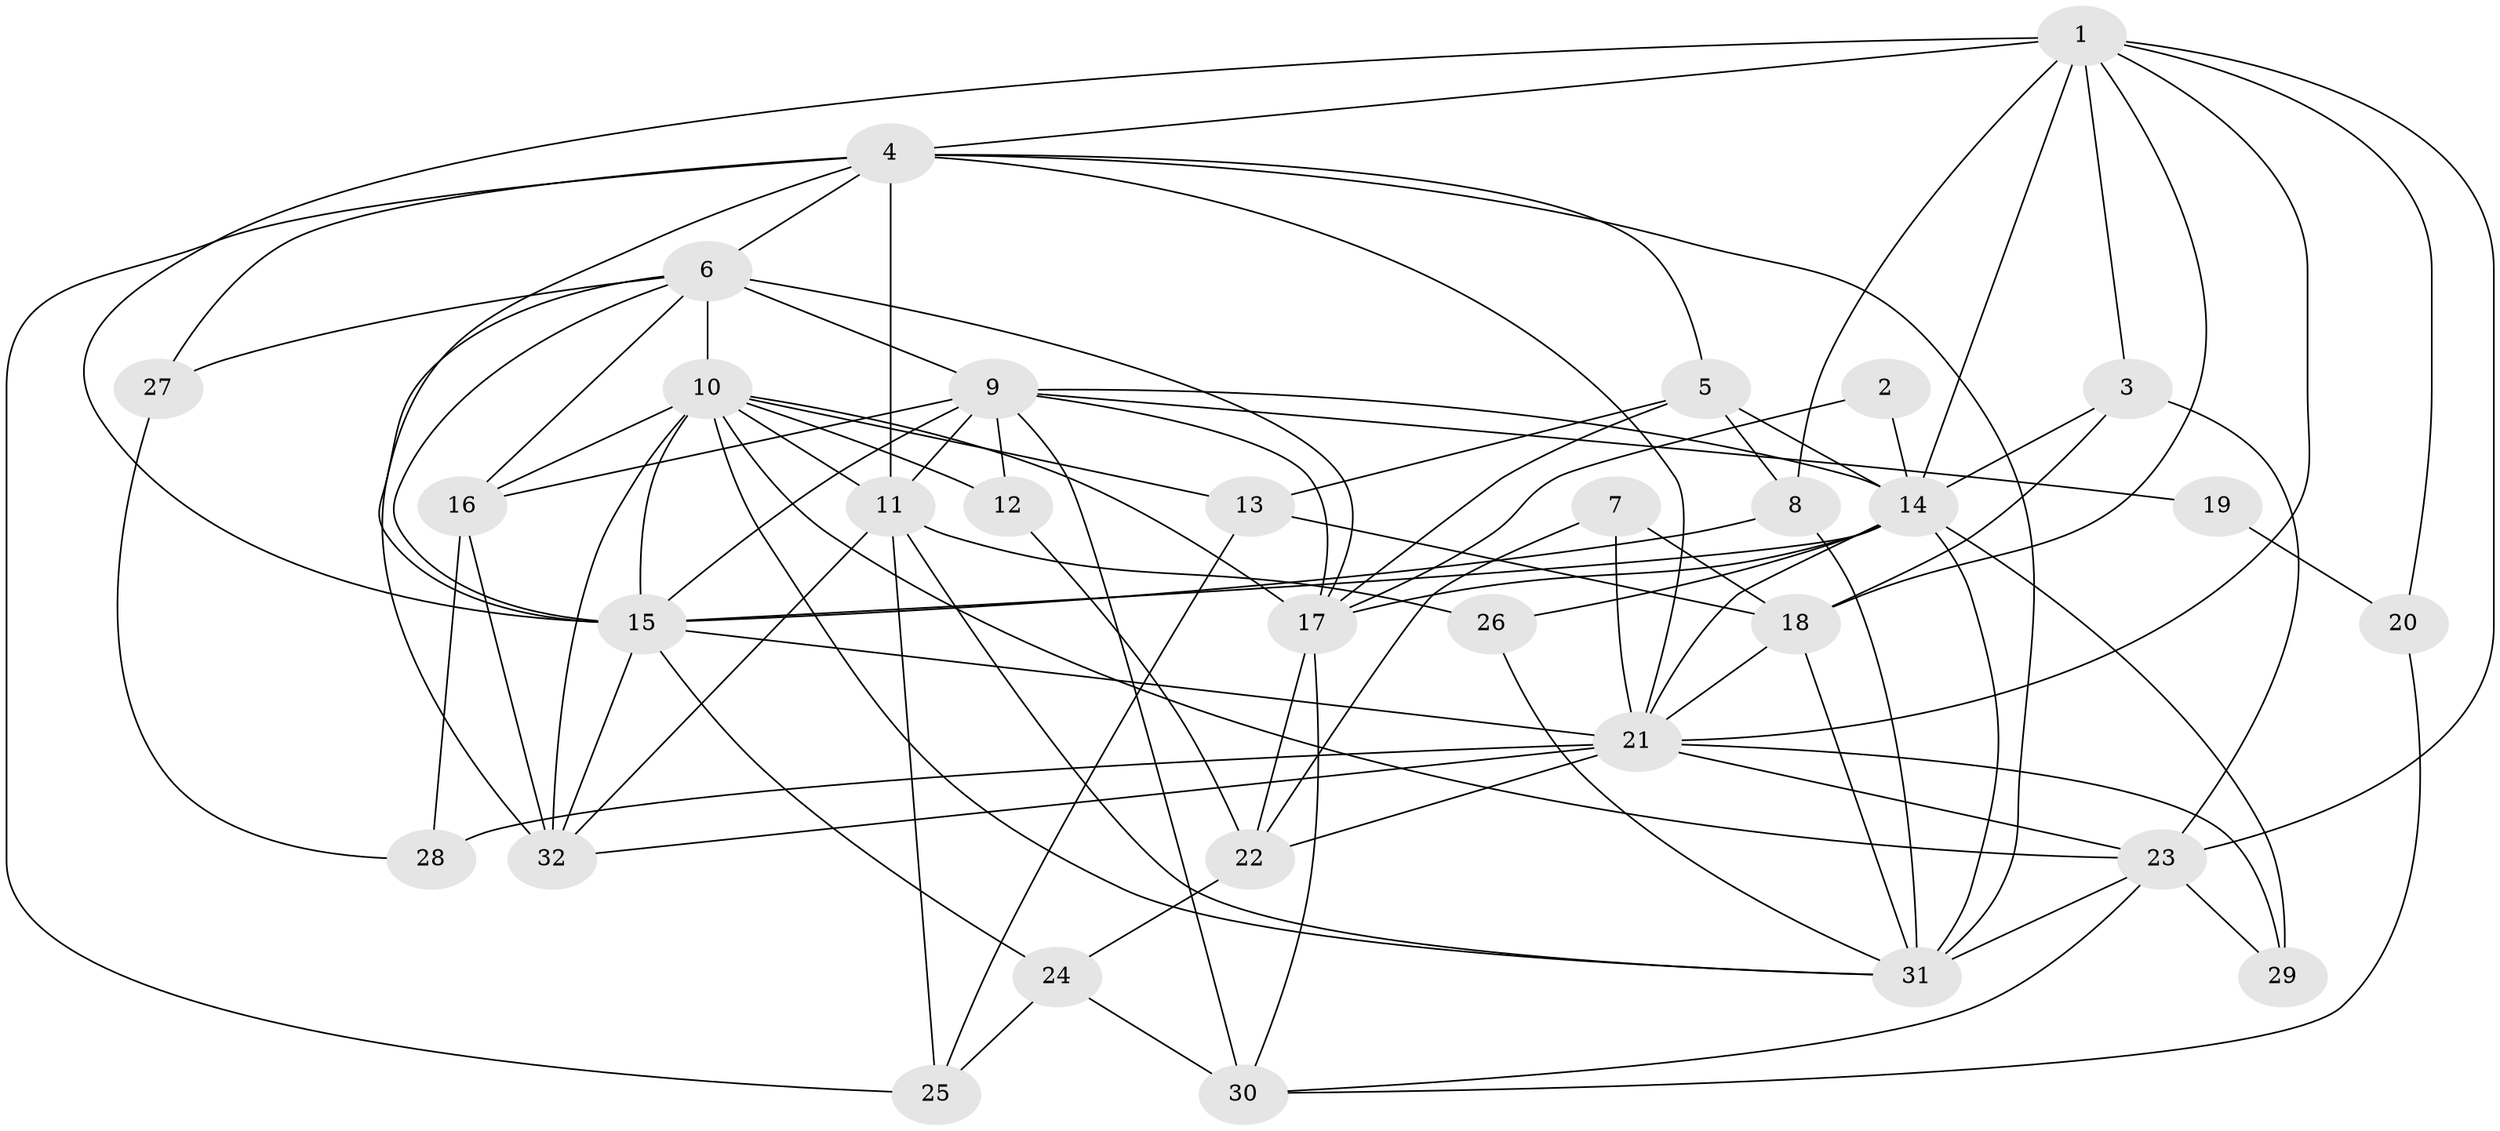 // original degree distribution, {7: 0.05, 5: 0.2125, 3: 0.2875, 4: 0.225, 6: 0.05, 2: 0.15, 8: 0.0125, 10: 0.0125}
// Generated by graph-tools (version 1.1) at 2025/37/03/04/25 23:37:08]
// undirected, 32 vertices, 92 edges
graph export_dot {
  node [color=gray90,style=filled];
  1;
  2;
  3;
  4;
  5;
  6;
  7;
  8;
  9;
  10;
  11;
  12;
  13;
  14;
  15;
  16;
  17;
  18;
  19;
  20;
  21;
  22;
  23;
  24;
  25;
  26;
  27;
  28;
  29;
  30;
  31;
  32;
  1 -- 3 [weight=1.0];
  1 -- 4 [weight=1.0];
  1 -- 8 [weight=2.0];
  1 -- 14 [weight=1.0];
  1 -- 15 [weight=1.0];
  1 -- 18 [weight=1.0];
  1 -- 20 [weight=1.0];
  1 -- 21 [weight=1.0];
  1 -- 23 [weight=1.0];
  2 -- 14 [weight=1.0];
  2 -- 17 [weight=1.0];
  3 -- 14 [weight=1.0];
  3 -- 18 [weight=1.0];
  3 -- 23 [weight=1.0];
  4 -- 5 [weight=1.0];
  4 -- 6 [weight=1.0];
  4 -- 11 [weight=1.0];
  4 -- 15 [weight=1.0];
  4 -- 21 [weight=1.0];
  4 -- 25 [weight=1.0];
  4 -- 27 [weight=1.0];
  4 -- 31 [weight=1.0];
  5 -- 8 [weight=1.0];
  5 -- 13 [weight=1.0];
  5 -- 14 [weight=1.0];
  5 -- 17 [weight=1.0];
  6 -- 9 [weight=2.0];
  6 -- 10 [weight=1.0];
  6 -- 15 [weight=1.0];
  6 -- 16 [weight=1.0];
  6 -- 17 [weight=2.0];
  6 -- 27 [weight=1.0];
  6 -- 32 [weight=2.0];
  7 -- 18 [weight=1.0];
  7 -- 21 [weight=2.0];
  7 -- 22 [weight=1.0];
  8 -- 15 [weight=1.0];
  8 -- 31 [weight=1.0];
  9 -- 11 [weight=2.0];
  9 -- 12 [weight=1.0];
  9 -- 14 [weight=1.0];
  9 -- 15 [weight=1.0];
  9 -- 16 [weight=1.0];
  9 -- 17 [weight=1.0];
  9 -- 19 [weight=2.0];
  9 -- 30 [weight=1.0];
  10 -- 11 [weight=1.0];
  10 -- 12 [weight=1.0];
  10 -- 13 [weight=1.0];
  10 -- 15 [weight=1.0];
  10 -- 16 [weight=2.0];
  10 -- 17 [weight=1.0];
  10 -- 23 [weight=1.0];
  10 -- 31 [weight=1.0];
  10 -- 32 [weight=1.0];
  11 -- 25 [weight=1.0];
  11 -- 26 [weight=1.0];
  11 -- 31 [weight=2.0];
  11 -- 32 [weight=1.0];
  12 -- 22 [weight=1.0];
  13 -- 18 [weight=1.0];
  13 -- 25 [weight=1.0];
  14 -- 15 [weight=2.0];
  14 -- 17 [weight=1.0];
  14 -- 21 [weight=2.0];
  14 -- 26 [weight=1.0];
  14 -- 29 [weight=2.0];
  14 -- 31 [weight=1.0];
  15 -- 21 [weight=1.0];
  15 -- 24 [weight=1.0];
  15 -- 32 [weight=1.0];
  16 -- 28 [weight=1.0];
  16 -- 32 [weight=1.0];
  17 -- 22 [weight=1.0];
  17 -- 30 [weight=1.0];
  18 -- 21 [weight=1.0];
  18 -- 31 [weight=1.0];
  19 -- 20 [weight=1.0];
  20 -- 30 [weight=1.0];
  21 -- 22 [weight=1.0];
  21 -- 23 [weight=1.0];
  21 -- 28 [weight=2.0];
  21 -- 29 [weight=1.0];
  21 -- 32 [weight=1.0];
  22 -- 24 [weight=1.0];
  23 -- 29 [weight=1.0];
  23 -- 30 [weight=1.0];
  23 -- 31 [weight=2.0];
  24 -- 25 [weight=1.0];
  24 -- 30 [weight=2.0];
  26 -- 31 [weight=1.0];
  27 -- 28 [weight=1.0];
}

